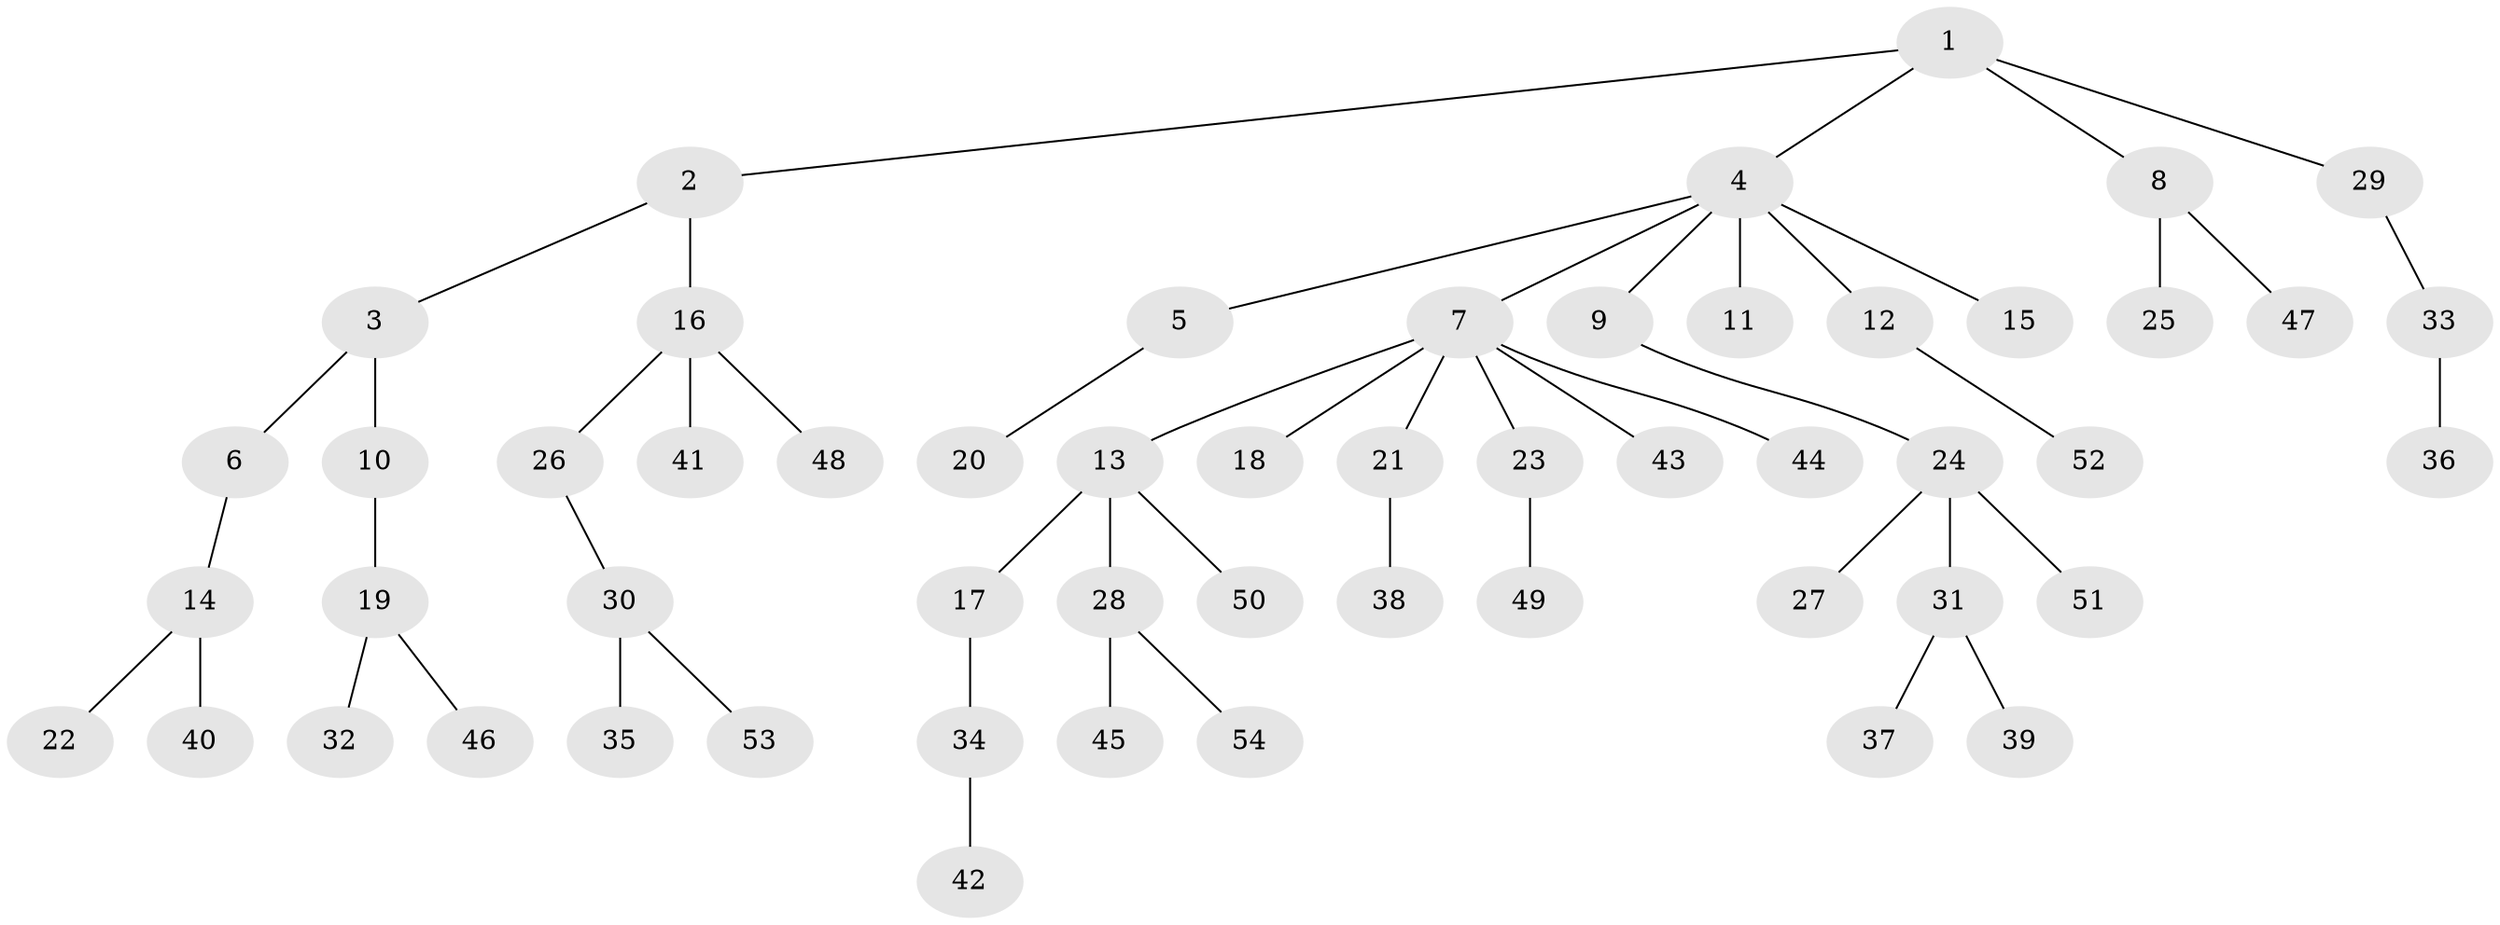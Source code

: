 // coarse degree distribution, {4: 0.027777777777777776, 3: 0.19444444444444445, 7: 0.027777777777777776, 1: 0.5555555555555556, 6: 0.027777777777777776, 2: 0.16666666666666666}
// Generated by graph-tools (version 1.1) at 2025/52/02/27/25 19:52:10]
// undirected, 54 vertices, 53 edges
graph export_dot {
graph [start="1"]
  node [color=gray90,style=filled];
  1;
  2;
  3;
  4;
  5;
  6;
  7;
  8;
  9;
  10;
  11;
  12;
  13;
  14;
  15;
  16;
  17;
  18;
  19;
  20;
  21;
  22;
  23;
  24;
  25;
  26;
  27;
  28;
  29;
  30;
  31;
  32;
  33;
  34;
  35;
  36;
  37;
  38;
  39;
  40;
  41;
  42;
  43;
  44;
  45;
  46;
  47;
  48;
  49;
  50;
  51;
  52;
  53;
  54;
  1 -- 2;
  1 -- 4;
  1 -- 8;
  1 -- 29;
  2 -- 3;
  2 -- 16;
  3 -- 6;
  3 -- 10;
  4 -- 5;
  4 -- 7;
  4 -- 9;
  4 -- 11;
  4 -- 12;
  4 -- 15;
  5 -- 20;
  6 -- 14;
  7 -- 13;
  7 -- 18;
  7 -- 21;
  7 -- 23;
  7 -- 43;
  7 -- 44;
  8 -- 25;
  8 -- 47;
  9 -- 24;
  10 -- 19;
  12 -- 52;
  13 -- 17;
  13 -- 28;
  13 -- 50;
  14 -- 22;
  14 -- 40;
  16 -- 26;
  16 -- 41;
  16 -- 48;
  17 -- 34;
  19 -- 32;
  19 -- 46;
  21 -- 38;
  23 -- 49;
  24 -- 27;
  24 -- 31;
  24 -- 51;
  26 -- 30;
  28 -- 45;
  28 -- 54;
  29 -- 33;
  30 -- 35;
  30 -- 53;
  31 -- 37;
  31 -- 39;
  33 -- 36;
  34 -- 42;
}
